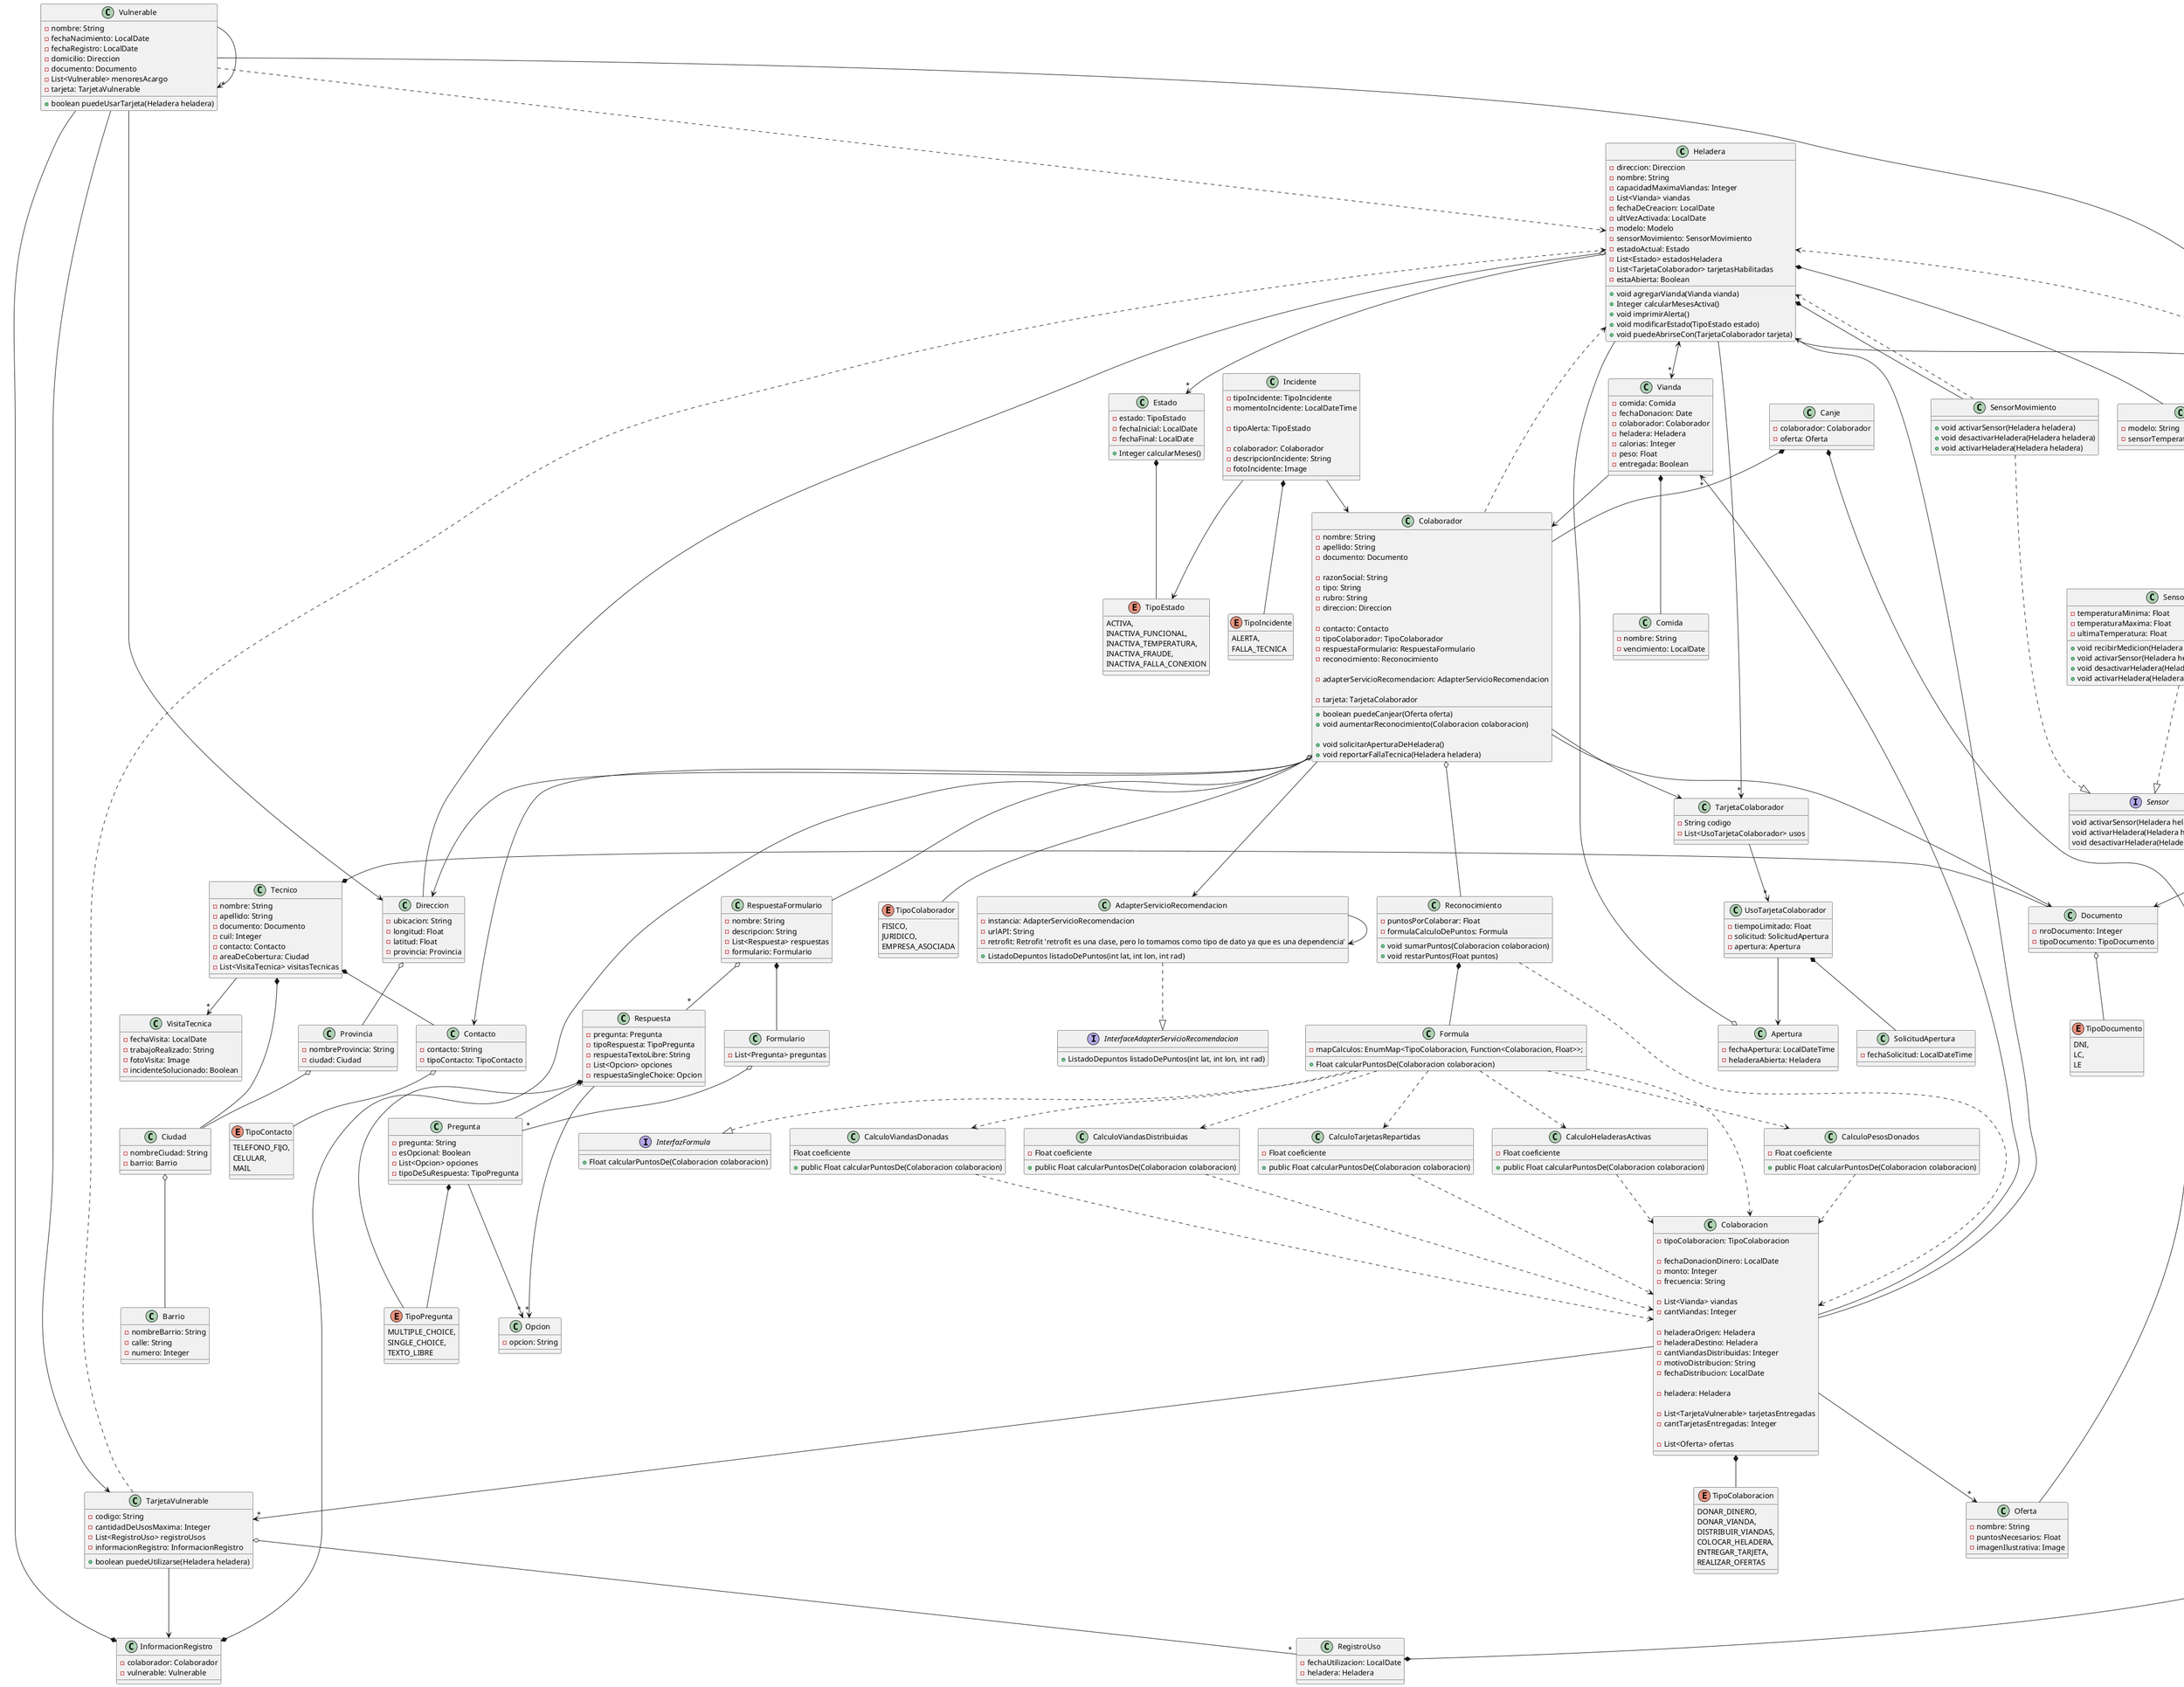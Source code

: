 @startuml
'========================================== Clases de la entrega 1 ============================================='

class Heladera {
    -direccion: Direccion
    -nombre: String
    -capacidadMaximaViandas: Integer
    -List<Vianda> viandas
    -fechaDeCreacion: LocalDate
    -ultVezActivada: LocalDate
    -modelo: Modelo
    -sensorMovimiento: SensorMovimiento
    -estadoActual: Estado
    -List<Estado> estadosHeladera
    -List<TarjetaColaborador> tarjetasHabilitadas
    -estaAbierta: Boolean

    +void agregarVianda(Vianda vianda)
    +Integer calcularMesesActiva()
    +void imprimirAlerta()
    +void modificarEstado(TipoEstado estado)
    +void puedeAbrirseCon(TarjetaColaborador tarjeta)
    '+void cerrarHeladera(TarjetaColaborador tarjeta) TODO Ver de incluir en la Apertura'
}

class Direccion {
    -ubicacion: String
    -longitud: Float
    -latitud: Float
    -provincia: Provincia
}

class Provincia {
    -nombreProvincia: String
    -ciudad: Ciudad
}

class Ciudad {
    -nombreCiudad: String
    -barrio: Barrio
}

class Barrio {
    -nombreBarrio: String
    -calle: String
    -numero: Integer
}

class Vianda {
    -comida: Comida
    -fechaDonacion: Date
    -colaborador: Colaborador
    -heladera: Heladera
    -calorias: Integer
    -peso: Float
    -entregada: Boolean
}

class Comida {
    -nombre: String
    -vencimiento: LocalDate
}

class Vulnerable {
    -nombre: String
    -fechaNacimiento: LocalDate
    -fechaRegistro: LocalDate
    -domicilio: Direccion
    -documento: Documento
    -List<Vulnerable> menoresAcargo
    -tarjeta: TarjetaVulnerable

    +boolean puedeUsarTarjeta(Heladera heladera)
}

'TODO revisar datos opcionales con builder'
class Colaborador{
    'De Persona Fisica'
    -nombre: String
    -apellido: String
    -documento: Documento

    'De Persona Juridica'
    -razonSocial: String
    -tipo: String
    -rubro: String
    -direccion: Direccion

    -contacto: Contacto
    -tipoColaborador: TipoColaborador
    -respuestaFormulario: RespuestaFormulario
    -reconocimiento: Reconocimiento

    -adapterServicioRecomendacion: AdapterServicioRecomendacion

    -tarjeta: TarjetaColaborador

    +boolean puedeCanjear(Oferta oferta)
    +void aumentarReconocimiento(Colaboracion colaboracion)

    +void solicitarAperturaDeHeladera()
    +void reportarFallaTecnica(Heladera heladera)
}

enum TipoColaborador {
    FISICO,
    JURIDICO,
    EMPRESA_ASOCIADA
}

class Formulario {
    -List<Pregunta> preguntas
}

class RespuestaFormulario {
    -nombre: String
    -descripcion: String
    -List<Respuesta> respuestas
    -formulario: Formulario
}

class Pregunta {
    -pregunta: String
    -esOpcional: Boolean
    -List<Opcion> opciones
    -tipoDeSuRespuesta: TipoPregunta
}

class Respuesta {
    -pregunta: Pregunta
    -tipoRespuesta: TipoPregunta
    -respuestaTextoLibre: String
    -List<Opcion> opciones
    -respuestaSingleChoice: Opcion
}

class Opcion {
    -opcion: String
}

enum TipoPregunta {
    MULTIPLE_CHOICE,
    SINGLE_CHOICE,
    TEXTO_LIBRE
}

class Colaboracion {
    -tipoColaboracion: TipoColaboracion

    'DONAR_DINERO'
    -fechaDonacionDinero: LocalDate
    -monto: Integer
    -frecuencia: String

    'DONAR_VIANDA'
    -List<Vianda> viandas
    -cantViandas: Integer

    'DISTRIBUIR_VIANDA'
    -heladeraOrigen: Heladera
    -heladeraDestino: Heladera
    -cantViandasDistribuidas: Integer
    -motivoDistribucion: String
    -fechaDistribucion: LocalDate

    'COLOCAR_HELADERA'
    -heladera: Heladera

    'DISTRIBUIR_TARJETAS'
    -List<TarjetaVulnerable> tarjetasEntregadas
    -cantTarjetasEntregadas: Integer

    'REALIZAR_OFERTAS'
    -List<Oferta> ofertas
}

enum TipoColaboracion {
    DONAR_DINERO,
    DONAR_VIANDA,
    DISTRIBUIR_VIANDAS,
    COLOCAR_HELADERA,
    ENTREGAR_TARJETA,
    REALIZAR_OFERTAS
}

'========================================== Clases de la entrega 2 ============================================='

class Modelo{
    -modelo: String
    -sensorTemperatura: SensorTemperatura
}

interface Sensor {
    void activarSensor(Heladera heladera)
    void activarHeladera(Heladera heladera)
    void desactivarHeladera(Heladera heladera)
}

class SensorTemperatura {
    -temperaturaMinima: Float
    -temperaturaMaxima: Float
    -ultimaTemperatura: Float

    +void recibirMedicion(Heladera heladera, Float ultimaTemperatura)
    +void activarSensor(Heladera heladera)
    +void desactivarHeladera(Heladera heladera)
    +void activarHeladera(Heladera heladera)
}

class SensorMovimiento {
    +void activarSensor(Heladera heladera)
    +void desactivarHeladera(Heladera heladera)
    +void activarHeladera(Heladera heladera)
}

class Reconocimiento {
    -puntosPorColaborar: Float
    -formulaCalculoDePuntos: Formula

    +void sumarPuntos(Colaboracion colaboracion)
    +void restarPuntos(Float puntos)
}

interface InterfazFormula {
    +Float calcularPuntosDe(Colaboracion colaboracion)
}

class Formula {
    -mapCalculos: EnumMap<TipoColaboracion, Function<Colaboracion, Float>>;

    +Float calcularPuntosDe(Colaboracion colaboracion)
}

class CalculoPesosDonados {
    -Float coeficiente

    +public Float calcularPuntosDe(Colaboracion colaboracion)
}

class CalculoViandasDonadas {
    Float coeficiente

    +public Float calcularPuntosDe(Colaboracion colaboracion)
}

class CalculoViandasDistribuidas {
    -Float coeficiente

    +public Float calcularPuntosDe(Colaboracion colaboracion)
}

class CalculoTarjetasRepartidas {
    -Float coeficiente

    +public Float calcularPuntosDe(Colaboracion colaboracion)
}

class CalculoHeladerasActivas {
    -Float coeficiente

    +public Float calcularPuntosDe(Colaboracion colaboracion)
}

class TarjetaVulnerable {
    -codigo: String
    -cantidadDeUsosMaxima: Integer
    -List<RegistroUso> registroUsos
    -informacionRegistro: InformacionRegistro

    +boolean puedeUtilizarse(Heladera heladera)
}

class RegistroUso {
    -fechaUtilizacion: LocalDate
    -heladera: Heladera
}

class InformacionRegistro {
    -colaborador: Colaborador
    -vulnerable: Vulnerable
}

class Tecnico {
    -nombre: String
    -apellido: String
    -documento: Documento
    -cuil: Integer
    -contacto: Contacto
    -areaDeCobertura: Ciudad
    -List<VisitaTecnica> visitasTecnicas
}

enum TipoDocumento {
    DNI,
    LC,
    LE
}

class Oferta {
    -nombre: String
    -puntosNecesarios: Float
    -imagenIlustrativa: Image
}

class Canje {
    -colaborador: Colaborador
    -oferta: Oferta
}

class Documento {
    -nroDocumento: Integer
    -tipoDocumento: TipoDocumento
}

class Contacto {
    -contacto: String
    -tipoContacto: TipoContacto
}

enum TipoContacto {
    TELEFONO_FIJO,
    CELULAR,
    MAIL
}

interface InterfaceAdapterServicioRecomendacion {
    +ListadoDepuntos listadoDePuntos(int lat, int lon, int rad)
}

class AdapterServicioRecomendacion{
    -instancia: AdapterServicioRecomendacion
    -urlAPI: String
    -retrofit: Retrofit 'retrofit es una clase, pero lo tomamos como tipo de dato ya que es una dependencia'

    +ListadoDepuntos listadoDePuntos(int lat, int lon, int rad)
}

class Estado{
    -estado: TipoEstado
    -fechaInicial: LocalDate
    -fechaFinal: LocalDate

    +Integer calcularMeses()
}

enum TipoEstado{
    ACTIVA,
    INACTIVA_FUNCIONAL,
    INACTIVA_TEMPERATURA,
    INACTIVA_FRAUDE,
    INACTIVA_FALLA_CONEXION
}

'========================================== Clases de la entrega 3 ============================================='

class TarjetaColaborador {
    -String codigo
    -List<UsoTarjetaColaborador> usos
}

class UsoTarjetaColaborador {
    -tiempoLimitado: Float
    -solicitud: SolicitudApertura
    -apertura: Apertura
}

class SolicitudApertura {
    -fechaSolicitud: LocalDateTime
}

class Apertura {
    -fechaApertura: LocalDateTime
    -heladeraAbierta: Heladera
}

'TODO implementar datos opcionales con builder en implementacion'
class Incidente {
    -tipoIncidente: TipoIncidente
    -momentoIncidente: LocalDateTime

    'Alerta'
    -tipoAlerta: TipoEstado

    'Falla Tecnica'
    -colaborador: Colaborador
    -descripcionIncidente: String
    -fotoIncidente: Image
}

enum TipoIncidente {
    ALERTA,
    FALLA_TECNICA
}

class VisitaTecnica {
    -fechaVisita: LocalDate
    -trabajoRealizado: String
    -fotoVisita: Image
    -incidenteSolucionado: Boolean
}

'================================================== Relaciones ================================================'

'DIRECCIONES'
Direccion o-- Provincia
Provincia o-- Ciudad
Ciudad o-- Barrio

'HELADERA'
Heladera o-- Direccion
Heladera <-->"*" Vianda
Heladera *-- Modelo
Heladera *-- SensorMovimiento
Heladera -->"*" Estado
Heladera -->"*" TarjetaColaborador

'VIANDA'
Vianda *-- Comida
Vianda --> Colaborador

'MODELO'
Modelo *-- SensorTemperatura

'SENSORES'
SensorMovimiento ..|> Sensor
SensorMovimiento ..> Heladera
SensorTemperatura ..|> Sensor
SensorTemperatura ..> Heladera

'COLABORADOR'
Colaborador ---> Documento
Colaborador ---> Direccion
Colaborador ---> Contacto
Colaborador o--- TipoColaborador
Colaborador o--- RespuestaFormulario
Colaborador o--- Reconocimiento
Colaborador ---> AdapterServicioRecomendacion
Colaborador --> TarjetaColaborador
Colaborador ..> Heladera

'DOCUMENTO'
Documento o-- TipoDocumento

'CONTACTO'
Contacto o-- TipoContacto

'SERVICIO RECOMENDACION'
AdapterServicioRecomendacion --> AdapterServicioRecomendacion
AdapterServicioRecomendacion ..|> InterfaceAdapterServicioRecomendacion

'RECONOCIMIENTO'
Reconocimiento *-- Formula
Reconocimiento ..> Colaboracion

'FORMULA'
Formula ..|> InterfazFormula
Formula ..> Colaboracion
Formula ..> CalculoPesosDonados
Formula ..> CalculoViandasDonadas
Formula ..> CalculoTarjetasRepartidas
Formula ..> CalculoHeladerasActivas
Formula ..> CalculoViandasDistribuidas

'RESPUESTA FORMULARIO'
RespuestaFormulario o--"*" Respuesta
RespuestaFormulario *-- Formulario

'FORMULARIO'
Formulario o--"*" Pregunta

'PREGUNTA'
Pregunta -->"*" Opcion
Pregunta *-- TipoPregunta

'RESPUESTA'
Respuesta o-- Pregunta
Respuesta *-- TipoPregunta
Respuesta -->"*" Opcion

'COLABORACION'
Colaboracion *-- TipoColaboracion
Colaboracion -->"*" Vianda
Colaboracion --> Heladera
Colaboracion -->"*" TarjetaVulnerable
Colaboracion -->"*" Oferta

'TARJETA'
TarjetaVulnerable o---"*" RegistroUso
TarjetaVulnerable ---> InformacionRegistro
TarjetaVulnerable ...> Heladera

'REGISTRO USO'
RegistroUso *--- Heladera

'INFORMACION REGISTRO'
InformacionRegistro *--- Colaborador
InformacionRegistro *--- Vulnerable

'VULNERABLE'
Vulnerable ---> Direccion
Vulnerable ---> Documento
Vulnerable --->"*" Vulnerable
Vulnerable ---> TarjetaVulnerable
Vulnerable ..> Heladera

'TECNICO'
Tecnico *- Documento
Tecnico *-- Contacto
Tecnico *-- Ciudad
Tecnico -->"*" VisitaTecnica

'CANJE'
Canje *-- Colaborador
Canje *-- Oferta

'CALCULOS'
CalculoPesosDonados ..> Colaboracion
CalculoViandasDonadas ..> Colaboracion
CalculoTarjetasRepartidas ..> Colaboracion
CalculoHeladerasActivas ..> Colaboracion
CalculoViandasDistribuidas ..> Colaboracion

'ESTADO'
Estado *-- TipoEstado

'TARJETA DEL COLABORADOR'
TarjetaColaborador -->"*" UsoTarjetaColaborador

'USO TARJETA DEL COLABORADOR'
UsoTarjetaColaborador *-- SolicitudApertura
UsoTarjetaColaborador --> Apertura

'APERTURA'
Apertura o-- Heladera

'INCIDENTE'
Incidente *-- TipoIncidente
Incidente --> TipoEstado
Incidente --> Colaborador

@enduml